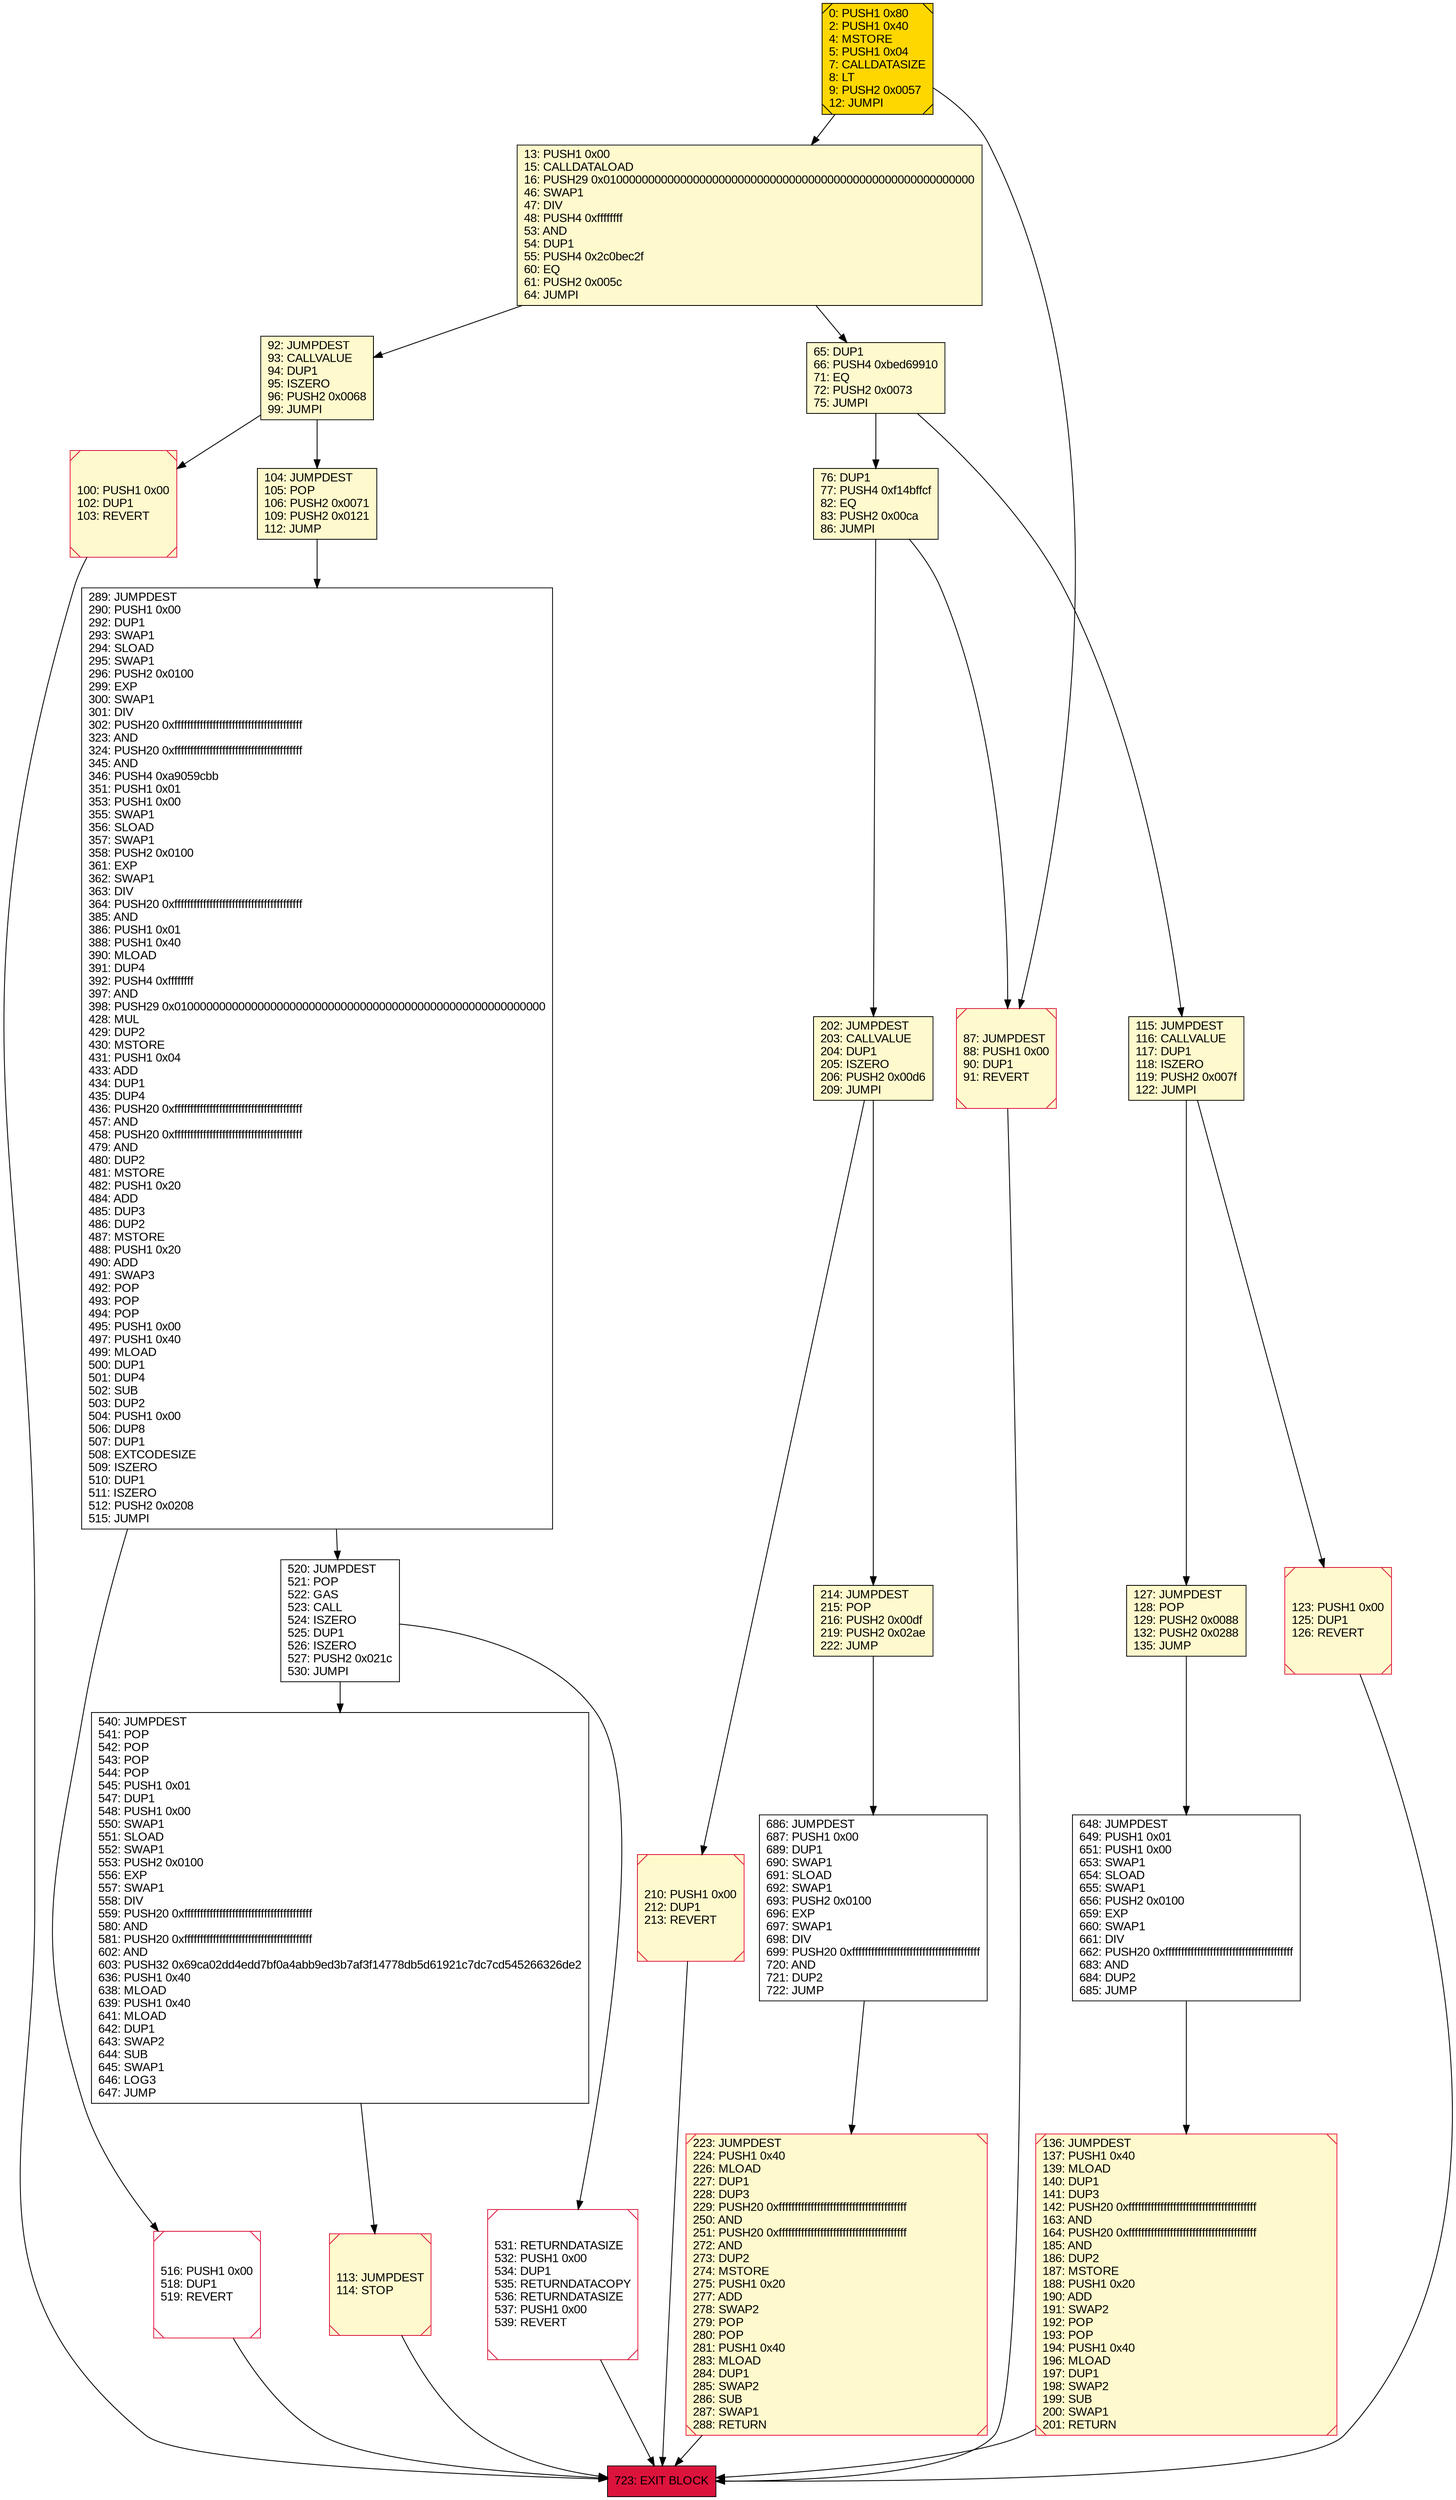 digraph G {
bgcolor=transparent rankdir=UD;
node [shape=box style=filled color=black fillcolor=white fontname=arial fontcolor=black];
540 [label="540: JUMPDEST\l541: POP\l542: POP\l543: POP\l544: POP\l545: PUSH1 0x01\l547: DUP1\l548: PUSH1 0x00\l550: SWAP1\l551: SLOAD\l552: SWAP1\l553: PUSH2 0x0100\l556: EXP\l557: SWAP1\l558: DIV\l559: PUSH20 0xffffffffffffffffffffffffffffffffffffffff\l580: AND\l581: PUSH20 0xffffffffffffffffffffffffffffffffffffffff\l602: AND\l603: PUSH32 0x69ca02dd4edd7bf0a4abb9ed3b7af3f14778db5d61921c7dc7cd545266326de2\l636: PUSH1 0x40\l638: MLOAD\l639: PUSH1 0x40\l641: MLOAD\l642: DUP1\l643: SWAP2\l644: SUB\l645: SWAP1\l646: LOG3\l647: JUMP\l" ];
127 [label="127: JUMPDEST\l128: POP\l129: PUSH2 0x0088\l132: PUSH2 0x0288\l135: JUMP\l" fillcolor=lemonchiffon ];
100 [label="100: PUSH1 0x00\l102: DUP1\l103: REVERT\l" fillcolor=lemonchiffon shape=Msquare color=crimson ];
520 [label="520: JUMPDEST\l521: POP\l522: GAS\l523: CALL\l524: ISZERO\l525: DUP1\l526: ISZERO\l527: PUSH2 0x021c\l530: JUMPI\l" ];
13 [label="13: PUSH1 0x00\l15: CALLDATALOAD\l16: PUSH29 0x0100000000000000000000000000000000000000000000000000000000\l46: SWAP1\l47: DIV\l48: PUSH4 0xffffffff\l53: AND\l54: DUP1\l55: PUSH4 0x2c0bec2f\l60: EQ\l61: PUSH2 0x005c\l64: JUMPI\l" fillcolor=lemonchiffon ];
531 [label="531: RETURNDATASIZE\l532: PUSH1 0x00\l534: DUP1\l535: RETURNDATACOPY\l536: RETURNDATASIZE\l537: PUSH1 0x00\l539: REVERT\l" shape=Msquare color=crimson ];
214 [label="214: JUMPDEST\l215: POP\l216: PUSH2 0x00df\l219: PUSH2 0x02ae\l222: JUMP\l" fillcolor=lemonchiffon ];
223 [label="223: JUMPDEST\l224: PUSH1 0x40\l226: MLOAD\l227: DUP1\l228: DUP3\l229: PUSH20 0xffffffffffffffffffffffffffffffffffffffff\l250: AND\l251: PUSH20 0xffffffffffffffffffffffffffffffffffffffff\l272: AND\l273: DUP2\l274: MSTORE\l275: PUSH1 0x20\l277: ADD\l278: SWAP2\l279: POP\l280: POP\l281: PUSH1 0x40\l283: MLOAD\l284: DUP1\l285: SWAP2\l286: SUB\l287: SWAP1\l288: RETURN\l" fillcolor=lemonchiffon shape=Msquare color=crimson ];
76 [label="76: DUP1\l77: PUSH4 0xf14bffcf\l82: EQ\l83: PUSH2 0x00ca\l86: JUMPI\l" fillcolor=lemonchiffon ];
87 [label="87: JUMPDEST\l88: PUSH1 0x00\l90: DUP1\l91: REVERT\l" fillcolor=lemonchiffon shape=Msquare color=crimson ];
723 [label="723: EXIT BLOCK\l" fillcolor=crimson ];
648 [label="648: JUMPDEST\l649: PUSH1 0x01\l651: PUSH1 0x00\l653: SWAP1\l654: SLOAD\l655: SWAP1\l656: PUSH2 0x0100\l659: EXP\l660: SWAP1\l661: DIV\l662: PUSH20 0xffffffffffffffffffffffffffffffffffffffff\l683: AND\l684: DUP2\l685: JUMP\l" ];
686 [label="686: JUMPDEST\l687: PUSH1 0x00\l689: DUP1\l690: SWAP1\l691: SLOAD\l692: SWAP1\l693: PUSH2 0x0100\l696: EXP\l697: SWAP1\l698: DIV\l699: PUSH20 0xffffffffffffffffffffffffffffffffffffffff\l720: AND\l721: DUP2\l722: JUMP\l" ];
92 [label="92: JUMPDEST\l93: CALLVALUE\l94: DUP1\l95: ISZERO\l96: PUSH2 0x0068\l99: JUMPI\l" fillcolor=lemonchiffon ];
123 [label="123: PUSH1 0x00\l125: DUP1\l126: REVERT\l" fillcolor=lemonchiffon shape=Msquare color=crimson ];
136 [label="136: JUMPDEST\l137: PUSH1 0x40\l139: MLOAD\l140: DUP1\l141: DUP3\l142: PUSH20 0xffffffffffffffffffffffffffffffffffffffff\l163: AND\l164: PUSH20 0xffffffffffffffffffffffffffffffffffffffff\l185: AND\l186: DUP2\l187: MSTORE\l188: PUSH1 0x20\l190: ADD\l191: SWAP2\l192: POP\l193: POP\l194: PUSH1 0x40\l196: MLOAD\l197: DUP1\l198: SWAP2\l199: SUB\l200: SWAP1\l201: RETURN\l" fillcolor=lemonchiffon shape=Msquare color=crimson ];
65 [label="65: DUP1\l66: PUSH4 0xbed69910\l71: EQ\l72: PUSH2 0x0073\l75: JUMPI\l" fillcolor=lemonchiffon ];
113 [label="113: JUMPDEST\l114: STOP\l" fillcolor=lemonchiffon shape=Msquare color=crimson ];
516 [label="516: PUSH1 0x00\l518: DUP1\l519: REVERT\l" shape=Msquare color=crimson ];
115 [label="115: JUMPDEST\l116: CALLVALUE\l117: DUP1\l118: ISZERO\l119: PUSH2 0x007f\l122: JUMPI\l" fillcolor=lemonchiffon ];
289 [label="289: JUMPDEST\l290: PUSH1 0x00\l292: DUP1\l293: SWAP1\l294: SLOAD\l295: SWAP1\l296: PUSH2 0x0100\l299: EXP\l300: SWAP1\l301: DIV\l302: PUSH20 0xffffffffffffffffffffffffffffffffffffffff\l323: AND\l324: PUSH20 0xffffffffffffffffffffffffffffffffffffffff\l345: AND\l346: PUSH4 0xa9059cbb\l351: PUSH1 0x01\l353: PUSH1 0x00\l355: SWAP1\l356: SLOAD\l357: SWAP1\l358: PUSH2 0x0100\l361: EXP\l362: SWAP1\l363: DIV\l364: PUSH20 0xffffffffffffffffffffffffffffffffffffffff\l385: AND\l386: PUSH1 0x01\l388: PUSH1 0x40\l390: MLOAD\l391: DUP4\l392: PUSH4 0xffffffff\l397: AND\l398: PUSH29 0x0100000000000000000000000000000000000000000000000000000000\l428: MUL\l429: DUP2\l430: MSTORE\l431: PUSH1 0x04\l433: ADD\l434: DUP1\l435: DUP4\l436: PUSH20 0xffffffffffffffffffffffffffffffffffffffff\l457: AND\l458: PUSH20 0xffffffffffffffffffffffffffffffffffffffff\l479: AND\l480: DUP2\l481: MSTORE\l482: PUSH1 0x20\l484: ADD\l485: DUP3\l486: DUP2\l487: MSTORE\l488: PUSH1 0x20\l490: ADD\l491: SWAP3\l492: POP\l493: POP\l494: POP\l495: PUSH1 0x00\l497: PUSH1 0x40\l499: MLOAD\l500: DUP1\l501: DUP4\l502: SUB\l503: DUP2\l504: PUSH1 0x00\l506: DUP8\l507: DUP1\l508: EXTCODESIZE\l509: ISZERO\l510: DUP1\l511: ISZERO\l512: PUSH2 0x0208\l515: JUMPI\l" ];
202 [label="202: JUMPDEST\l203: CALLVALUE\l204: DUP1\l205: ISZERO\l206: PUSH2 0x00d6\l209: JUMPI\l" fillcolor=lemonchiffon ];
104 [label="104: JUMPDEST\l105: POP\l106: PUSH2 0x0071\l109: PUSH2 0x0121\l112: JUMP\l" fillcolor=lemonchiffon ];
210 [label="210: PUSH1 0x00\l212: DUP1\l213: REVERT\l" fillcolor=lemonchiffon shape=Msquare color=crimson ];
0 [label="0: PUSH1 0x80\l2: PUSH1 0x40\l4: MSTORE\l5: PUSH1 0x04\l7: CALLDATASIZE\l8: LT\l9: PUSH2 0x0057\l12: JUMPI\l" fillcolor=lemonchiffon shape=Msquare fillcolor=gold ];
87 -> 723;
202 -> 210;
520 -> 540;
136 -> 723;
123 -> 723;
65 -> 115;
520 -> 531;
289 -> 516;
648 -> 136;
214 -> 686;
686 -> 223;
100 -> 723;
127 -> 648;
104 -> 289;
531 -> 723;
76 -> 87;
92 -> 100;
13 -> 92;
223 -> 723;
210 -> 723;
13 -> 65;
540 -> 113;
92 -> 104;
115 -> 127;
65 -> 76;
0 -> 87;
289 -> 520;
115 -> 123;
113 -> 723;
516 -> 723;
202 -> 214;
0 -> 13;
76 -> 202;
}